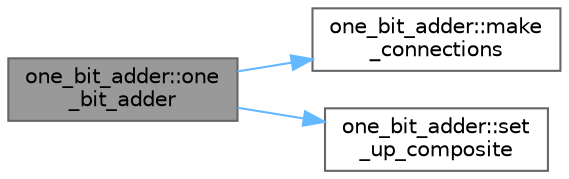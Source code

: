 digraph "one_bit_adder::one_bit_adder"
{
 // LATEX_PDF_SIZE
  bgcolor="transparent";
  edge [fontname=Helvetica,fontsize=10,labelfontname=Helvetica,labelfontsize=10];
  node [fontname=Helvetica,fontsize=10,shape=box,height=0.2,width=0.4];
  rankdir="LR";
  Node1 [id="Node000001",label="one_bit_adder::one\l_bit_adder",height=0.2,width=0.4,color="gray40", fillcolor="grey60", style="filled", fontcolor="black",tooltip=" "];
  Node1 -> Node2 [id="edge1_Node000001_Node000002",color="steelblue1",style="solid",tooltip=" "];
  Node2 [id="Node000002",label="one_bit_adder::make\l_connections",height=0.2,width=0.4,color="grey40", fillcolor="white", style="filled",URL="$classone__bit__adder.html#aa62603e7e7c66887bae605edf359b106",tooltip=" "];
  Node1 -> Node3 [id="edge2_Node000001_Node000003",color="steelblue1",style="solid",tooltip=" "];
  Node3 [id="Node000003",label="one_bit_adder::set\l_up_composite",height=0.2,width=0.4,color="grey40", fillcolor="white", style="filled",URL="$classone__bit__adder.html#ad46477ea1b86ecef2cd2003623ed3c75",tooltip=" "];
}
